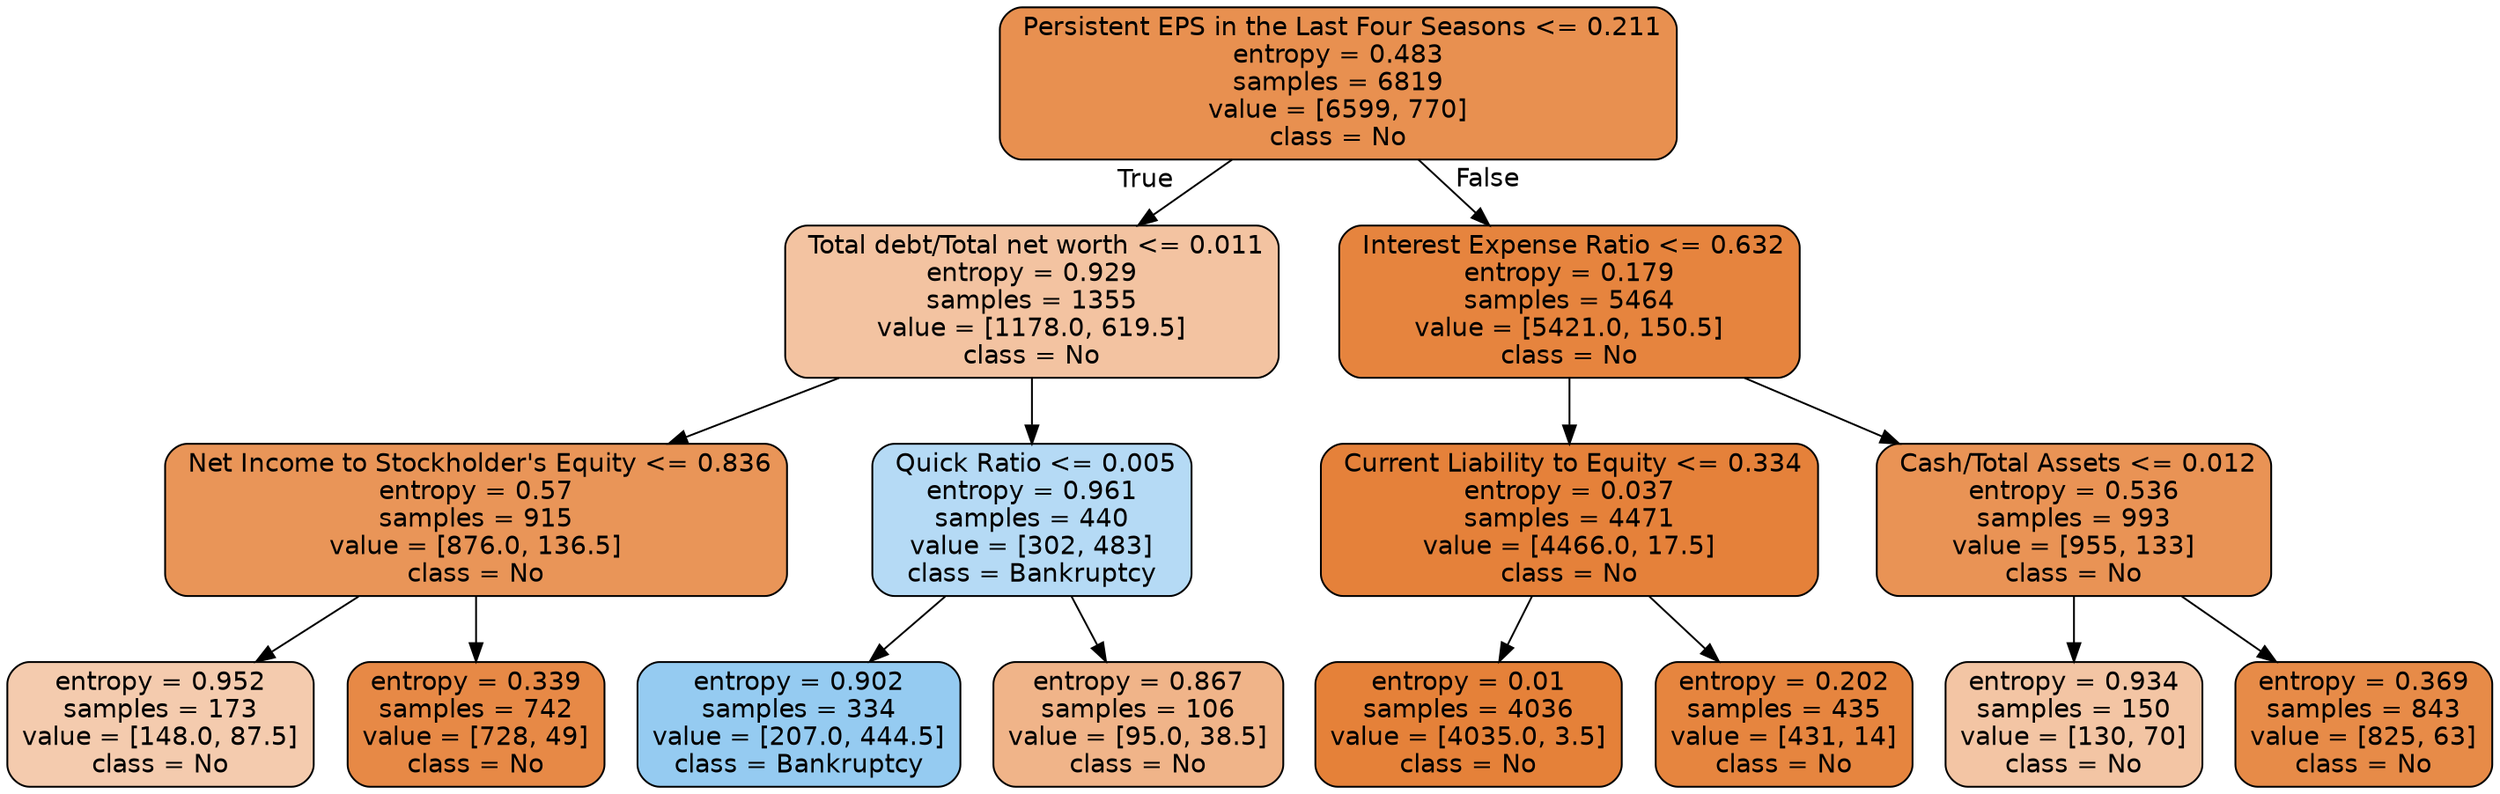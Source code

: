 digraph Tree {
node [shape=box, style="filled, rounded", color="black", fontname=helvetica] ;
edge [fontname=helvetica] ;
0 [label=" Persistent EPS in the Last Four Seasons <= 0.211\nentropy = 0.483\nsamples = 6819\nvalue = [6599, 770]\nclass = No", fillcolor="#e89050"] ;
1 [label=" Total debt/Total net worth <= 0.011\nentropy = 0.929\nsamples = 1355\nvalue = [1178.0, 619.5]\nclass = No", fillcolor="#f3c3a1"] ;
0 -> 1 [labeldistance=2.5, labelangle=45, headlabel="True"] ;
2 [label=" Net Income to Stockholder's Equity <= 0.836\nentropy = 0.57\nsamples = 915\nvalue = [876.0, 136.5]\nclass = No", fillcolor="#e99558"] ;
1 -> 2 ;
3 [label="entropy = 0.952\nsamples = 173\nvalue = [148.0, 87.5]\nclass = No", fillcolor="#f4cbae"] ;
2 -> 3 ;
4 [label="entropy = 0.339\nsamples = 742\nvalue = [728, 49]\nclass = No", fillcolor="#e78946"] ;
2 -> 4 ;
5 [label=" Quick Ratio <= 0.005\nentropy = 0.961\nsamples = 440\nvalue = [302, 483]\nclass = Bankruptcy", fillcolor="#b5daf5"] ;
1 -> 5 ;
6 [label="entropy = 0.902\nsamples = 334\nvalue = [207.0, 444.5]\nclass = Bankruptcy", fillcolor="#95cbf1"] ;
5 -> 6 ;
7 [label="entropy = 0.867\nsamples = 106\nvalue = [95.0, 38.5]\nclass = No", fillcolor="#f0b489"] ;
5 -> 7 ;
8 [label=" Interest Expense Ratio <= 0.632\nentropy = 0.179\nsamples = 5464\nvalue = [5421.0, 150.5]\nclass = No", fillcolor="#e6843e"] ;
0 -> 8 [labeldistance=2.5, labelangle=-45, headlabel="False"] ;
9 [label=" Current Liability to Equity <= 0.334\nentropy = 0.037\nsamples = 4471\nvalue = [4466.0, 17.5]\nclass = No", fillcolor="#e5813a"] ;
8 -> 9 ;
10 [label="entropy = 0.01\nsamples = 4036\nvalue = [4035.0, 3.5]\nclass = No", fillcolor="#e58139"] ;
9 -> 10 ;
11 [label="entropy = 0.202\nsamples = 435\nvalue = [431, 14]\nclass = No", fillcolor="#e6853f"] ;
9 -> 11 ;
12 [label=" Cash/Total Assets <= 0.012\nentropy = 0.536\nsamples = 993\nvalue = [955, 133]\nclass = No", fillcolor="#e99355"] ;
8 -> 12 ;
13 [label="entropy = 0.934\nsamples = 150\nvalue = [130, 70]\nclass = No", fillcolor="#f3c5a4"] ;
12 -> 13 ;
14 [label="entropy = 0.369\nsamples = 843\nvalue = [825, 63]\nclass = No", fillcolor="#e78b48"] ;
12 -> 14 ;
}